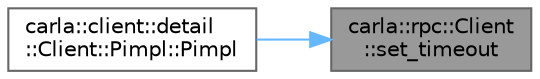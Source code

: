digraph "carla::rpc::Client::set_timeout"
{
 // INTERACTIVE_SVG=YES
 // LATEX_PDF_SIZE
  bgcolor="transparent";
  edge [fontname=Helvetica,fontsize=10,labelfontname=Helvetica,labelfontsize=10];
  node [fontname=Helvetica,fontsize=10,shape=box,height=0.2,width=0.4];
  rankdir="RL";
  Node1 [id="Node000001",label="carla::rpc::Client\l::set_timeout",height=0.2,width=0.4,color="gray40", fillcolor="grey60", style="filled", fontcolor="black",tooltip=" "];
  Node1 -> Node2 [id="edge1_Node000001_Node000002",dir="back",color="steelblue1",style="solid",tooltip=" "];
  Node2 [id="Node000002",label="carla::client::detail\l::Client::Pimpl::Pimpl",height=0.2,width=0.4,color="grey40", fillcolor="white", style="filled",URL="$dc/de1/classcarla_1_1client_1_1detail_1_1Client_1_1Pimpl.html#a51a8345c2d2c577200f3e7dfdfa7f4ad",tooltip=" "];
}
